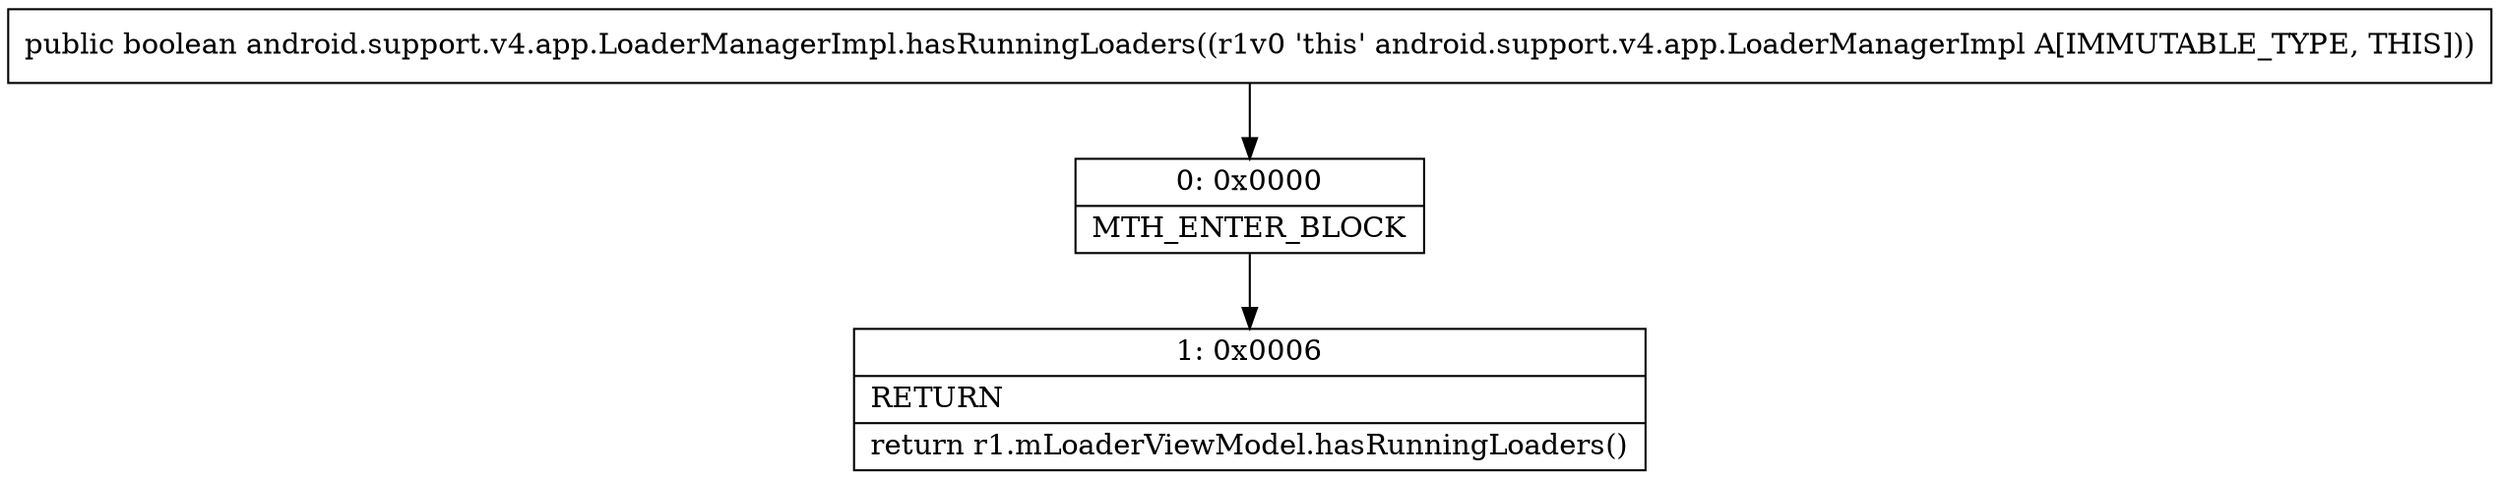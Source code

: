 digraph "CFG forandroid.support.v4.app.LoaderManagerImpl.hasRunningLoaders()Z" {
Node_0 [shape=record,label="{0\:\ 0x0000|MTH_ENTER_BLOCK\l}"];
Node_1 [shape=record,label="{1\:\ 0x0006|RETURN\l|return r1.mLoaderViewModel.hasRunningLoaders()\l}"];
MethodNode[shape=record,label="{public boolean android.support.v4.app.LoaderManagerImpl.hasRunningLoaders((r1v0 'this' android.support.v4.app.LoaderManagerImpl A[IMMUTABLE_TYPE, THIS])) }"];
MethodNode -> Node_0;
Node_0 -> Node_1;
}

